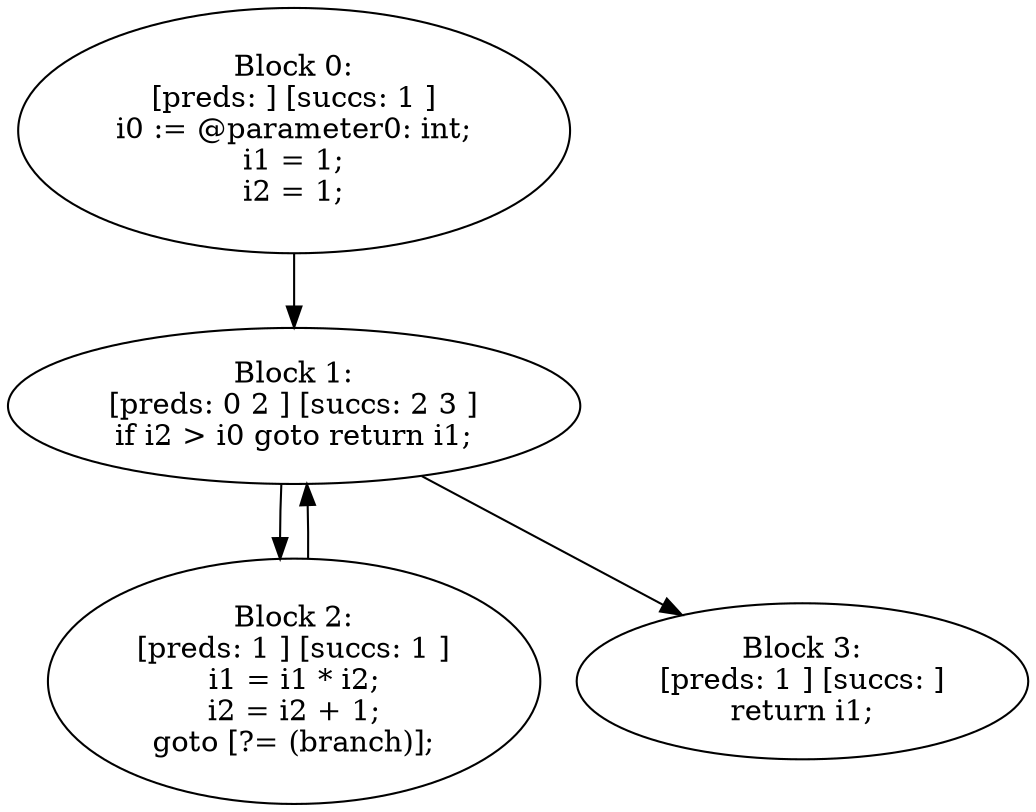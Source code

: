 digraph "unitGraph" {
    "Block 0:
[preds: ] [succs: 1 ]
i0 := @parameter0: int;
i1 = 1;
i2 = 1;
"
    "Block 1:
[preds: 0 2 ] [succs: 2 3 ]
if i2 > i0 goto return i1;
"
    "Block 2:
[preds: 1 ] [succs: 1 ]
i1 = i1 * i2;
i2 = i2 + 1;
goto [?= (branch)];
"
    "Block 3:
[preds: 1 ] [succs: ]
return i1;
"
    "Block 0:
[preds: ] [succs: 1 ]
i0 := @parameter0: int;
i1 = 1;
i2 = 1;
"->"Block 1:
[preds: 0 2 ] [succs: 2 3 ]
if i2 > i0 goto return i1;
";
    "Block 1:
[preds: 0 2 ] [succs: 2 3 ]
if i2 > i0 goto return i1;
"->"Block 2:
[preds: 1 ] [succs: 1 ]
i1 = i1 * i2;
i2 = i2 + 1;
goto [?= (branch)];
";
    "Block 1:
[preds: 0 2 ] [succs: 2 3 ]
if i2 > i0 goto return i1;
"->"Block 3:
[preds: 1 ] [succs: ]
return i1;
";
    "Block 2:
[preds: 1 ] [succs: 1 ]
i1 = i1 * i2;
i2 = i2 + 1;
goto [?= (branch)];
"->"Block 1:
[preds: 0 2 ] [succs: 2 3 ]
if i2 > i0 goto return i1;
";
}
